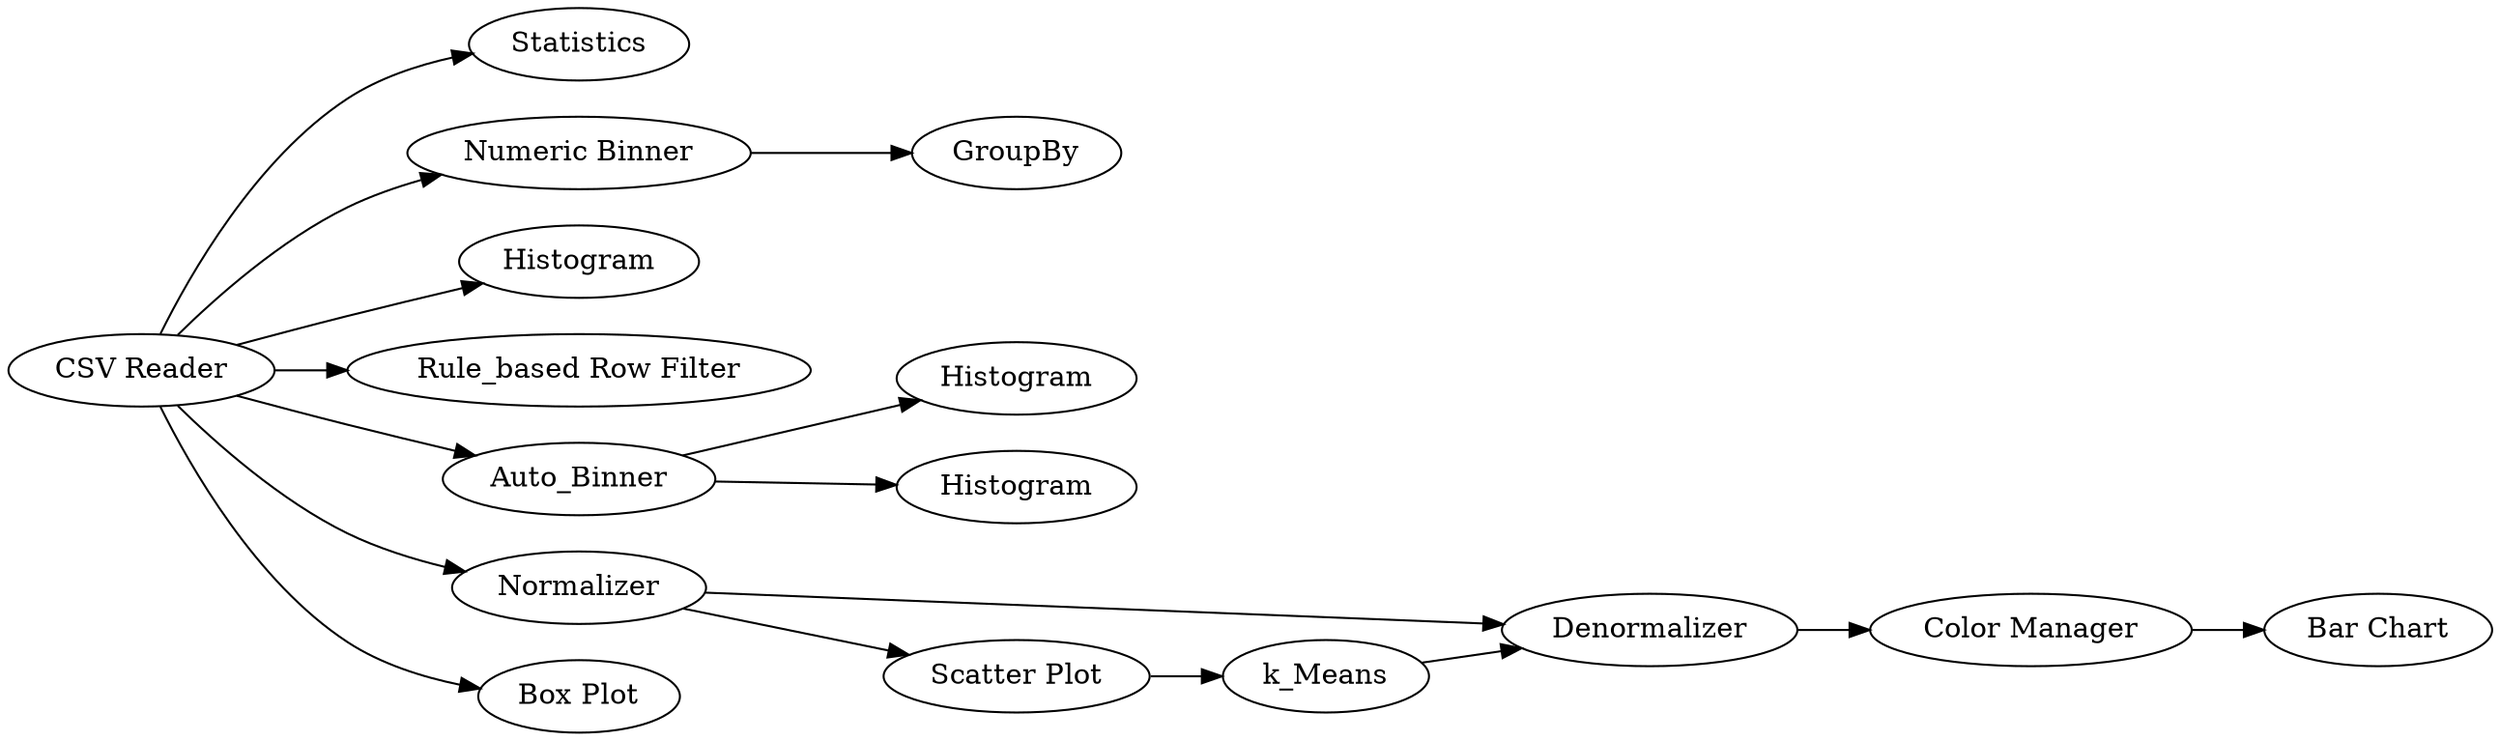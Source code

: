 digraph {
	"3795495363736606266_14" [label=Statistics]
	"3795495363736606266_26" [label="Bar Chart"]
	"3795495363736606266_19" [label="Numeric Binner"]
	"3795495363736606266_17" [label=Histogram]
	"3795495363736606266_20" [label=GroupBy]
	"3795495363736606266_18" [label=Histogram]
	"3795495363736606266_4" [label=Denormalizer]
	"3795495363736606266_3" [label=k_Means]
	"3795495363736606266_28" [label="Rule_based Row Filter"]
	"3795495363736606266_15" [label=Auto_Binner]
	"3795495363736606266_23" [label="Color Manager"]
	"3795495363736606266_2" [label=Normalizer]
	"3795495363736606266_16" [label=Histogram]
	"3795495363736606266_27" [label="Box Plot"]
	"3795495363736606266_1" [label="CSV Reader"]
	"3795495363736606266_21" [label="Scatter Plot"]
	"3795495363736606266_1" -> "3795495363736606266_14"
	"3795495363736606266_23" -> "3795495363736606266_26"
	"3795495363736606266_2" -> "3795495363736606266_4"
	"3795495363736606266_1" -> "3795495363736606266_2"
	"3795495363736606266_4" -> "3795495363736606266_23"
	"3795495363736606266_1" -> "3795495363736606266_27"
	"3795495363736606266_1" -> "3795495363736606266_15"
	"3795495363736606266_21" -> "3795495363736606266_3"
	"3795495363736606266_19" -> "3795495363736606266_20"
	"3795495363736606266_15" -> "3795495363736606266_16"
	"3795495363736606266_15" -> "3795495363736606266_18"
	"3795495363736606266_1" -> "3795495363736606266_19"
	"3795495363736606266_1" -> "3795495363736606266_17"
	"3795495363736606266_1" -> "3795495363736606266_28"
	"3795495363736606266_2" -> "3795495363736606266_21"
	"3795495363736606266_3" -> "3795495363736606266_4"
	rankdir=LR
}
